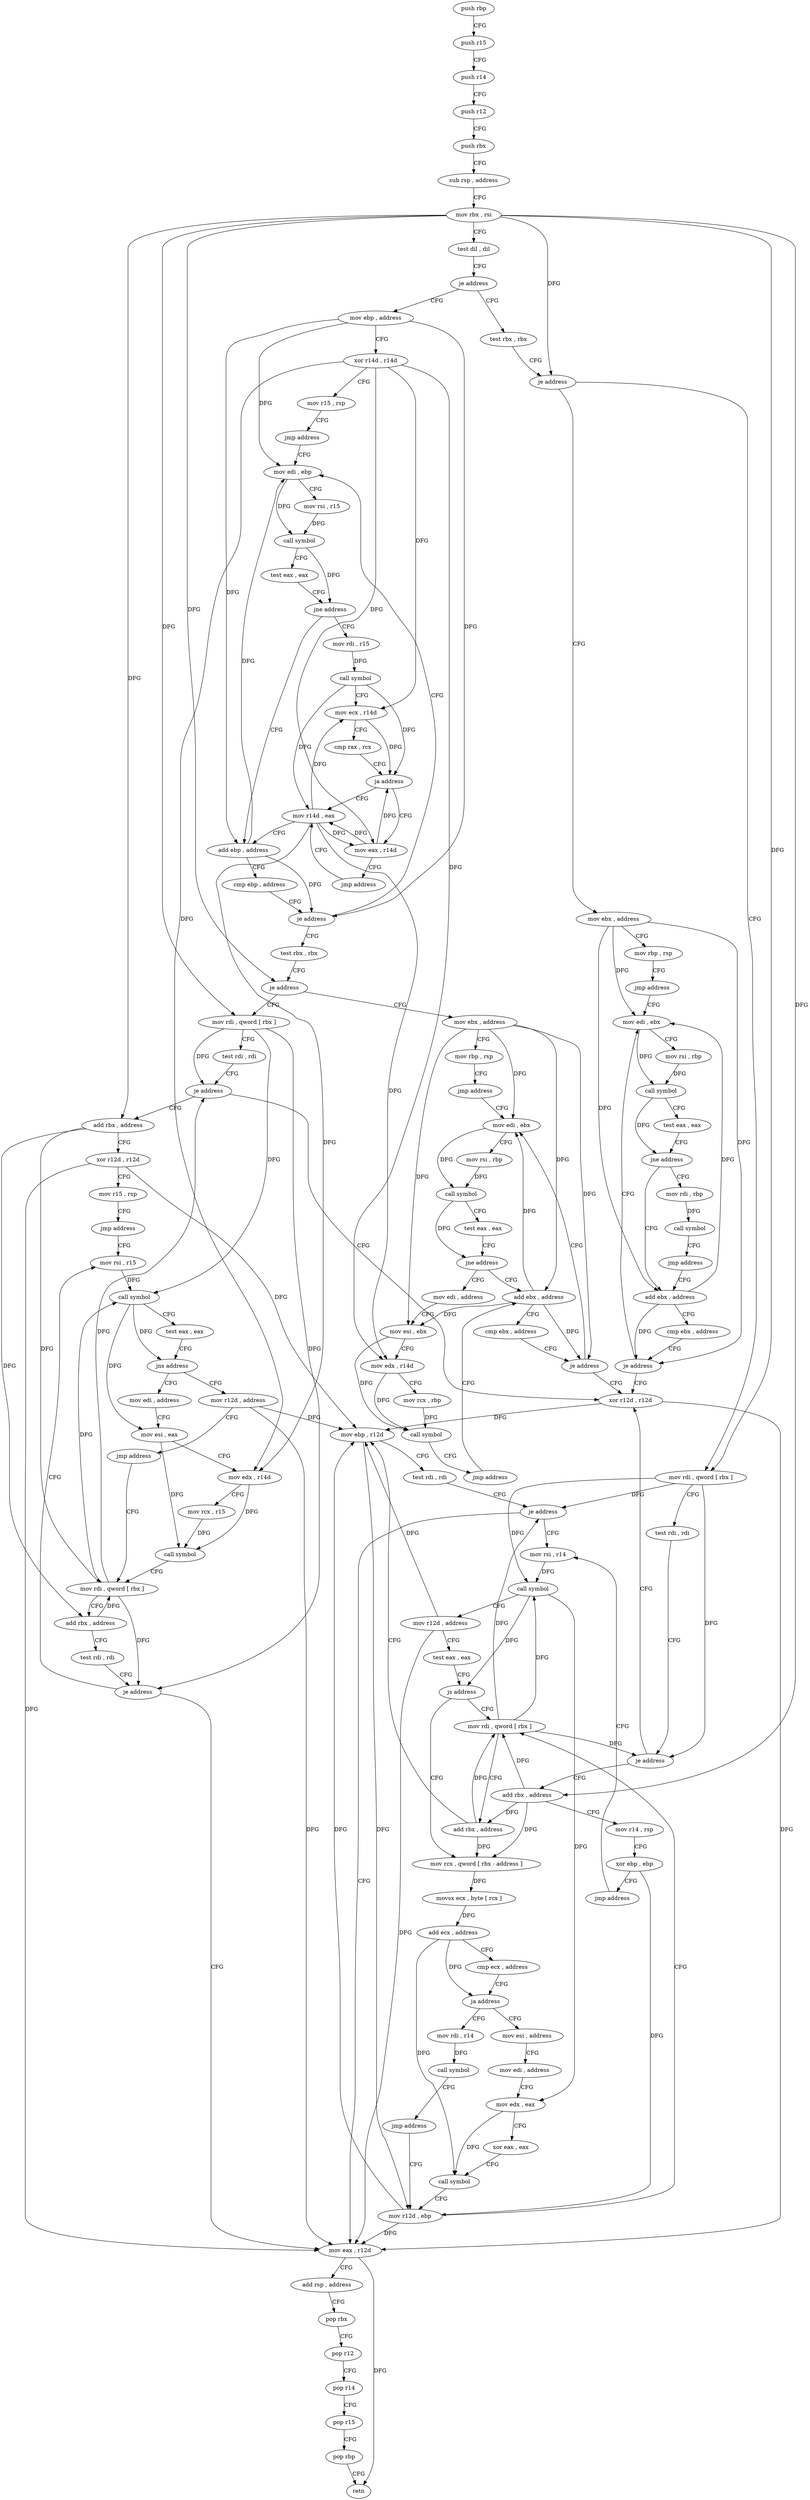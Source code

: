 digraph "func" {
"4201504" [label = "push rbp" ]
"4201505" [label = "push r15" ]
"4201507" [label = "push r14" ]
"4201509" [label = "push r12" ]
"4201511" [label = "push rbx" ]
"4201512" [label = "sub rsp , address" ]
"4201516" [label = "mov rbx , rsi" ]
"4201519" [label = "test dil , dil" ]
"4201522" [label = "je address" ]
"4201602" [label = "test rbx , rbx" ]
"4201524" [label = "mov ebp , address" ]
"4201605" [label = "je address" ]
"4201826" [label = "mov ebx , address" ]
"4201611" [label = "mov rdi , qword [ rbx ]" ]
"4201529" [label = "xor r14d , r14d" ]
"4201532" [label = "mov r15 , rsp" ]
"4201535" [label = "jmp address" ]
"4201567" [label = "mov edi , ebp" ]
"4201831" [label = "mov rbp , rsp" ]
"4201834" [label = "jmp address" ]
"4201848" [label = "mov edi , ebx" ]
"4201614" [label = "test rdi , rdi" ]
"4201617" [label = "je address" ]
"4201930" [label = "xor r12d , r12d" ]
"4201623" [label = "add rbx , address" ]
"4201569" [label = "mov rsi , r15" ]
"4201572" [label = "call symbol" ]
"4201577" [label = "test eax , eax" ]
"4201579" [label = "jne address" ]
"4201555" [label = "add ebp , address" ]
"4201581" [label = "mov rdi , r15" ]
"4201850" [label = "mov rsi , rbp" ]
"4201853" [label = "call symbol" ]
"4201858" [label = "test eax , eax" ]
"4201860" [label = "jne address" ]
"4201840" [label = "add ebx , address" ]
"4201862" [label = "mov rdi , rbp" ]
"4201933" [label = "mov eax , r12d" ]
"4201627" [label = "mov r14 , rsp" ]
"4201630" [label = "xor ebp , ebp" ]
"4201632" [label = "jmp address" ]
"4201689" [label = "mov rsi , r14" ]
"4201558" [label = "cmp ebp , address" ]
"4201561" [label = "je address" ]
"4201732" [label = "test rbx , rbx" ]
"4201584" [label = "call symbol" ]
"4201589" [label = "mov ecx , r14d" ]
"4201592" [label = "cmp rax , rcx" ]
"4201595" [label = "ja address" ]
"4201552" [label = "mov r14d , eax" ]
"4201597" [label = "mov eax , r14d" ]
"4201843" [label = "cmp ebx , address" ]
"4201846" [label = "je address" ]
"4201865" [label = "call symbol" ]
"4201870" [label = "jmp address" ]
"4201692" [label = "call symbol" ]
"4201697" [label = "mov r12d , address" ]
"4201703" [label = "test eax , eax" ]
"4201705" [label = "js address" ]
"4201670" [label = "mov rdi , qword [ rbx ]" ]
"4201707" [label = "mov rcx , qword [ rbx - address ]" ]
"4201735" [label = "je address" ]
"4201872" [label = "mov ebx , address" ]
"4201741" [label = "mov rdi , qword [ rbx ]" ]
"4201600" [label = "jmp address" ]
"4201673" [label = "add rbx , address" ]
"4201677" [label = "mov ebp , r12d" ]
"4201680" [label = "test rdi , rdi" ]
"4201683" [label = "je address" ]
"4201711" [label = "movsx ecx , byte [ rcx ]" ]
"4201714" [label = "add ecx , address" ]
"4201717" [label = "cmp ecx , address" ]
"4201720" [label = "ja address" ]
"4201648" [label = "mov esi , address" ]
"4201722" [label = "mov rdi , r14" ]
"4201877" [label = "mov rbp , rsp" ]
"4201880" [label = "jmp address" ]
"4201896" [label = "mov edi , ebx" ]
"4201744" [label = "test rdi , rdi" ]
"4201747" [label = "je address" ]
"4201753" [label = "add rbx , address" ]
"4201936" [label = "add rsp , address" ]
"4201940" [label = "pop rbx" ]
"4201941" [label = "pop r12" ]
"4201943" [label = "pop r14" ]
"4201945" [label = "pop r15" ]
"4201947" [label = "pop rbp" ]
"4201948" [label = "retn" ]
"4201653" [label = "mov edi , address" ]
"4201658" [label = "mov edx , eax" ]
"4201660" [label = "xor eax , eax" ]
"4201662" [label = "call symbol" ]
"4201667" [label = "mov r12d , ebp" ]
"4201725" [label = "call symbol" ]
"4201730" [label = "jmp address" ]
"4201898" [label = "mov rsi , rbp" ]
"4201901" [label = "call symbol" ]
"4201906" [label = "test eax , eax" ]
"4201908" [label = "jne address" ]
"4201888" [label = "add ebx , address" ]
"4201910" [label = "mov edi , address" ]
"4201757" [label = "xor r12d , r12d" ]
"4201760" [label = "mov r15 , rsp" ]
"4201763" [label = "jmp address" ]
"4201806" [label = "mov rsi , r15" ]
"4201891" [label = "cmp ebx , address" ]
"4201894" [label = "je address" ]
"4201915" [label = "mov esi , ebx" ]
"4201917" [label = "mov edx , r14d" ]
"4201920" [label = "mov rcx , rbp" ]
"4201923" [label = "call symbol" ]
"4201928" [label = "jmp address" ]
"4201809" [label = "call symbol" ]
"4201814" [label = "test eax , eax" ]
"4201816" [label = "jns address" ]
"4201776" [label = "mov edi , address" ]
"4201818" [label = "mov r12d , address" ]
"4201781" [label = "mov esi , eax" ]
"4201783" [label = "mov edx , r14d" ]
"4201786" [label = "mov rcx , r15" ]
"4201789" [label = "call symbol" ]
"4201794" [label = "mov rdi , qword [ rbx ]" ]
"4201824" [label = "jmp address" ]
"4201797" [label = "add rbx , address" ]
"4201801" [label = "test rdi , rdi" ]
"4201804" [label = "je address" ]
"4201504" -> "4201505" [ label = "CFG" ]
"4201505" -> "4201507" [ label = "CFG" ]
"4201507" -> "4201509" [ label = "CFG" ]
"4201509" -> "4201511" [ label = "CFG" ]
"4201511" -> "4201512" [ label = "CFG" ]
"4201512" -> "4201516" [ label = "CFG" ]
"4201516" -> "4201519" [ label = "CFG" ]
"4201516" -> "4201605" [ label = "DFG" ]
"4201516" -> "4201611" [ label = "DFG" ]
"4201516" -> "4201623" [ label = "DFG" ]
"4201516" -> "4201735" [ label = "DFG" ]
"4201516" -> "4201741" [ label = "DFG" ]
"4201516" -> "4201753" [ label = "DFG" ]
"4201519" -> "4201522" [ label = "CFG" ]
"4201522" -> "4201602" [ label = "CFG" ]
"4201522" -> "4201524" [ label = "CFG" ]
"4201602" -> "4201605" [ label = "CFG" ]
"4201524" -> "4201529" [ label = "CFG" ]
"4201524" -> "4201567" [ label = "DFG" ]
"4201524" -> "4201555" [ label = "DFG" ]
"4201524" -> "4201561" [ label = "DFG" ]
"4201605" -> "4201826" [ label = "CFG" ]
"4201605" -> "4201611" [ label = "CFG" ]
"4201826" -> "4201831" [ label = "CFG" ]
"4201826" -> "4201848" [ label = "DFG" ]
"4201826" -> "4201840" [ label = "DFG" ]
"4201826" -> "4201846" [ label = "DFG" ]
"4201611" -> "4201614" [ label = "CFG" ]
"4201611" -> "4201617" [ label = "DFG" ]
"4201611" -> "4201692" [ label = "DFG" ]
"4201611" -> "4201683" [ label = "DFG" ]
"4201529" -> "4201532" [ label = "CFG" ]
"4201529" -> "4201589" [ label = "DFG" ]
"4201529" -> "4201597" [ label = "DFG" ]
"4201529" -> "4201917" [ label = "DFG" ]
"4201529" -> "4201783" [ label = "DFG" ]
"4201532" -> "4201535" [ label = "CFG" ]
"4201535" -> "4201567" [ label = "CFG" ]
"4201567" -> "4201569" [ label = "CFG" ]
"4201567" -> "4201572" [ label = "DFG" ]
"4201831" -> "4201834" [ label = "CFG" ]
"4201834" -> "4201848" [ label = "CFG" ]
"4201848" -> "4201850" [ label = "CFG" ]
"4201848" -> "4201853" [ label = "DFG" ]
"4201614" -> "4201617" [ label = "CFG" ]
"4201617" -> "4201930" [ label = "CFG" ]
"4201617" -> "4201623" [ label = "CFG" ]
"4201930" -> "4201933" [ label = "DFG" ]
"4201930" -> "4201677" [ label = "DFG" ]
"4201623" -> "4201627" [ label = "CFG" ]
"4201623" -> "4201670" [ label = "DFG" ]
"4201623" -> "4201673" [ label = "DFG" ]
"4201623" -> "4201707" [ label = "DFG" ]
"4201569" -> "4201572" [ label = "DFG" ]
"4201572" -> "4201577" [ label = "CFG" ]
"4201572" -> "4201579" [ label = "DFG" ]
"4201577" -> "4201579" [ label = "CFG" ]
"4201579" -> "4201555" [ label = "CFG" ]
"4201579" -> "4201581" [ label = "CFG" ]
"4201555" -> "4201558" [ label = "CFG" ]
"4201555" -> "4201567" [ label = "DFG" ]
"4201555" -> "4201561" [ label = "DFG" ]
"4201581" -> "4201584" [ label = "DFG" ]
"4201850" -> "4201853" [ label = "DFG" ]
"4201853" -> "4201858" [ label = "CFG" ]
"4201853" -> "4201860" [ label = "DFG" ]
"4201858" -> "4201860" [ label = "CFG" ]
"4201860" -> "4201840" [ label = "CFG" ]
"4201860" -> "4201862" [ label = "CFG" ]
"4201840" -> "4201843" [ label = "CFG" ]
"4201840" -> "4201848" [ label = "DFG" ]
"4201840" -> "4201846" [ label = "DFG" ]
"4201862" -> "4201865" [ label = "DFG" ]
"4201933" -> "4201936" [ label = "CFG" ]
"4201933" -> "4201948" [ label = "DFG" ]
"4201627" -> "4201630" [ label = "CFG" ]
"4201630" -> "4201632" [ label = "CFG" ]
"4201630" -> "4201667" [ label = "DFG" ]
"4201632" -> "4201689" [ label = "CFG" ]
"4201689" -> "4201692" [ label = "DFG" ]
"4201558" -> "4201561" [ label = "CFG" ]
"4201561" -> "4201732" [ label = "CFG" ]
"4201561" -> "4201567" [ label = "CFG" ]
"4201732" -> "4201735" [ label = "CFG" ]
"4201584" -> "4201589" [ label = "CFG" ]
"4201584" -> "4201595" [ label = "DFG" ]
"4201584" -> "4201552" [ label = "DFG" ]
"4201589" -> "4201592" [ label = "CFG" ]
"4201589" -> "4201595" [ label = "DFG" ]
"4201592" -> "4201595" [ label = "CFG" ]
"4201595" -> "4201552" [ label = "CFG" ]
"4201595" -> "4201597" [ label = "CFG" ]
"4201552" -> "4201555" [ label = "CFG" ]
"4201552" -> "4201589" [ label = "DFG" ]
"4201552" -> "4201597" [ label = "DFG" ]
"4201552" -> "4201917" [ label = "DFG" ]
"4201552" -> "4201783" [ label = "DFG" ]
"4201597" -> "4201600" [ label = "CFG" ]
"4201597" -> "4201552" [ label = "DFG" ]
"4201597" -> "4201595" [ label = "DFG" ]
"4201843" -> "4201846" [ label = "CFG" ]
"4201846" -> "4201930" [ label = "CFG" ]
"4201846" -> "4201848" [ label = "CFG" ]
"4201865" -> "4201870" [ label = "CFG" ]
"4201870" -> "4201840" [ label = "CFG" ]
"4201692" -> "4201697" [ label = "CFG" ]
"4201692" -> "4201705" [ label = "DFG" ]
"4201692" -> "4201658" [ label = "DFG" ]
"4201697" -> "4201703" [ label = "CFG" ]
"4201697" -> "4201933" [ label = "DFG" ]
"4201697" -> "4201677" [ label = "DFG" ]
"4201703" -> "4201705" [ label = "CFG" ]
"4201705" -> "4201670" [ label = "CFG" ]
"4201705" -> "4201707" [ label = "CFG" ]
"4201670" -> "4201673" [ label = "CFG" ]
"4201670" -> "4201617" [ label = "DFG" ]
"4201670" -> "4201692" [ label = "DFG" ]
"4201670" -> "4201683" [ label = "DFG" ]
"4201707" -> "4201711" [ label = "DFG" ]
"4201735" -> "4201872" [ label = "CFG" ]
"4201735" -> "4201741" [ label = "CFG" ]
"4201872" -> "4201877" [ label = "CFG" ]
"4201872" -> "4201896" [ label = "DFG" ]
"4201872" -> "4201888" [ label = "DFG" ]
"4201872" -> "4201894" [ label = "DFG" ]
"4201872" -> "4201915" [ label = "DFG" ]
"4201741" -> "4201744" [ label = "CFG" ]
"4201741" -> "4201747" [ label = "DFG" ]
"4201741" -> "4201809" [ label = "DFG" ]
"4201741" -> "4201804" [ label = "DFG" ]
"4201600" -> "4201552" [ label = "CFG" ]
"4201673" -> "4201677" [ label = "CFG" ]
"4201673" -> "4201670" [ label = "DFG" ]
"4201673" -> "4201707" [ label = "DFG" ]
"4201677" -> "4201680" [ label = "CFG" ]
"4201677" -> "4201667" [ label = "DFG" ]
"4201680" -> "4201683" [ label = "CFG" ]
"4201683" -> "4201933" [ label = "CFG" ]
"4201683" -> "4201689" [ label = "CFG" ]
"4201711" -> "4201714" [ label = "DFG" ]
"4201714" -> "4201717" [ label = "CFG" ]
"4201714" -> "4201720" [ label = "DFG" ]
"4201714" -> "4201662" [ label = "DFG" ]
"4201717" -> "4201720" [ label = "CFG" ]
"4201720" -> "4201648" [ label = "CFG" ]
"4201720" -> "4201722" [ label = "CFG" ]
"4201648" -> "4201653" [ label = "CFG" ]
"4201722" -> "4201725" [ label = "DFG" ]
"4201877" -> "4201880" [ label = "CFG" ]
"4201880" -> "4201896" [ label = "CFG" ]
"4201896" -> "4201898" [ label = "CFG" ]
"4201896" -> "4201901" [ label = "DFG" ]
"4201744" -> "4201747" [ label = "CFG" ]
"4201747" -> "4201930" [ label = "CFG" ]
"4201747" -> "4201753" [ label = "CFG" ]
"4201753" -> "4201757" [ label = "CFG" ]
"4201753" -> "4201794" [ label = "DFG" ]
"4201753" -> "4201797" [ label = "DFG" ]
"4201936" -> "4201940" [ label = "CFG" ]
"4201940" -> "4201941" [ label = "CFG" ]
"4201941" -> "4201943" [ label = "CFG" ]
"4201943" -> "4201945" [ label = "CFG" ]
"4201945" -> "4201947" [ label = "CFG" ]
"4201947" -> "4201948" [ label = "CFG" ]
"4201653" -> "4201658" [ label = "CFG" ]
"4201658" -> "4201660" [ label = "CFG" ]
"4201658" -> "4201662" [ label = "DFG" ]
"4201660" -> "4201662" [ label = "CFG" ]
"4201662" -> "4201667" [ label = "CFG" ]
"4201667" -> "4201670" [ label = "CFG" ]
"4201667" -> "4201933" [ label = "DFG" ]
"4201667" -> "4201677" [ label = "DFG" ]
"4201725" -> "4201730" [ label = "CFG" ]
"4201730" -> "4201667" [ label = "CFG" ]
"4201898" -> "4201901" [ label = "DFG" ]
"4201901" -> "4201906" [ label = "CFG" ]
"4201901" -> "4201908" [ label = "DFG" ]
"4201906" -> "4201908" [ label = "CFG" ]
"4201908" -> "4201888" [ label = "CFG" ]
"4201908" -> "4201910" [ label = "CFG" ]
"4201888" -> "4201891" [ label = "CFG" ]
"4201888" -> "4201896" [ label = "DFG" ]
"4201888" -> "4201894" [ label = "DFG" ]
"4201888" -> "4201915" [ label = "DFG" ]
"4201910" -> "4201915" [ label = "CFG" ]
"4201757" -> "4201760" [ label = "CFG" ]
"4201757" -> "4201933" [ label = "DFG" ]
"4201757" -> "4201677" [ label = "DFG" ]
"4201760" -> "4201763" [ label = "CFG" ]
"4201763" -> "4201806" [ label = "CFG" ]
"4201806" -> "4201809" [ label = "DFG" ]
"4201891" -> "4201894" [ label = "CFG" ]
"4201894" -> "4201930" [ label = "CFG" ]
"4201894" -> "4201896" [ label = "CFG" ]
"4201915" -> "4201917" [ label = "CFG" ]
"4201915" -> "4201923" [ label = "DFG" ]
"4201917" -> "4201920" [ label = "CFG" ]
"4201917" -> "4201923" [ label = "DFG" ]
"4201920" -> "4201923" [ label = "DFG" ]
"4201923" -> "4201928" [ label = "CFG" ]
"4201928" -> "4201888" [ label = "CFG" ]
"4201809" -> "4201814" [ label = "CFG" ]
"4201809" -> "4201816" [ label = "DFG" ]
"4201809" -> "4201781" [ label = "DFG" ]
"4201814" -> "4201816" [ label = "CFG" ]
"4201816" -> "4201776" [ label = "CFG" ]
"4201816" -> "4201818" [ label = "CFG" ]
"4201776" -> "4201781" [ label = "CFG" ]
"4201818" -> "4201824" [ label = "CFG" ]
"4201818" -> "4201933" [ label = "DFG" ]
"4201818" -> "4201677" [ label = "DFG" ]
"4201781" -> "4201783" [ label = "CFG" ]
"4201781" -> "4201789" [ label = "DFG" ]
"4201783" -> "4201786" [ label = "CFG" ]
"4201783" -> "4201789" [ label = "DFG" ]
"4201786" -> "4201789" [ label = "DFG" ]
"4201789" -> "4201794" [ label = "CFG" ]
"4201794" -> "4201797" [ label = "CFG" ]
"4201794" -> "4201747" [ label = "DFG" ]
"4201794" -> "4201809" [ label = "DFG" ]
"4201794" -> "4201804" [ label = "DFG" ]
"4201824" -> "4201794" [ label = "CFG" ]
"4201797" -> "4201801" [ label = "CFG" ]
"4201797" -> "4201794" [ label = "DFG" ]
"4201801" -> "4201804" [ label = "CFG" ]
"4201804" -> "4201933" [ label = "CFG" ]
"4201804" -> "4201806" [ label = "CFG" ]
}
